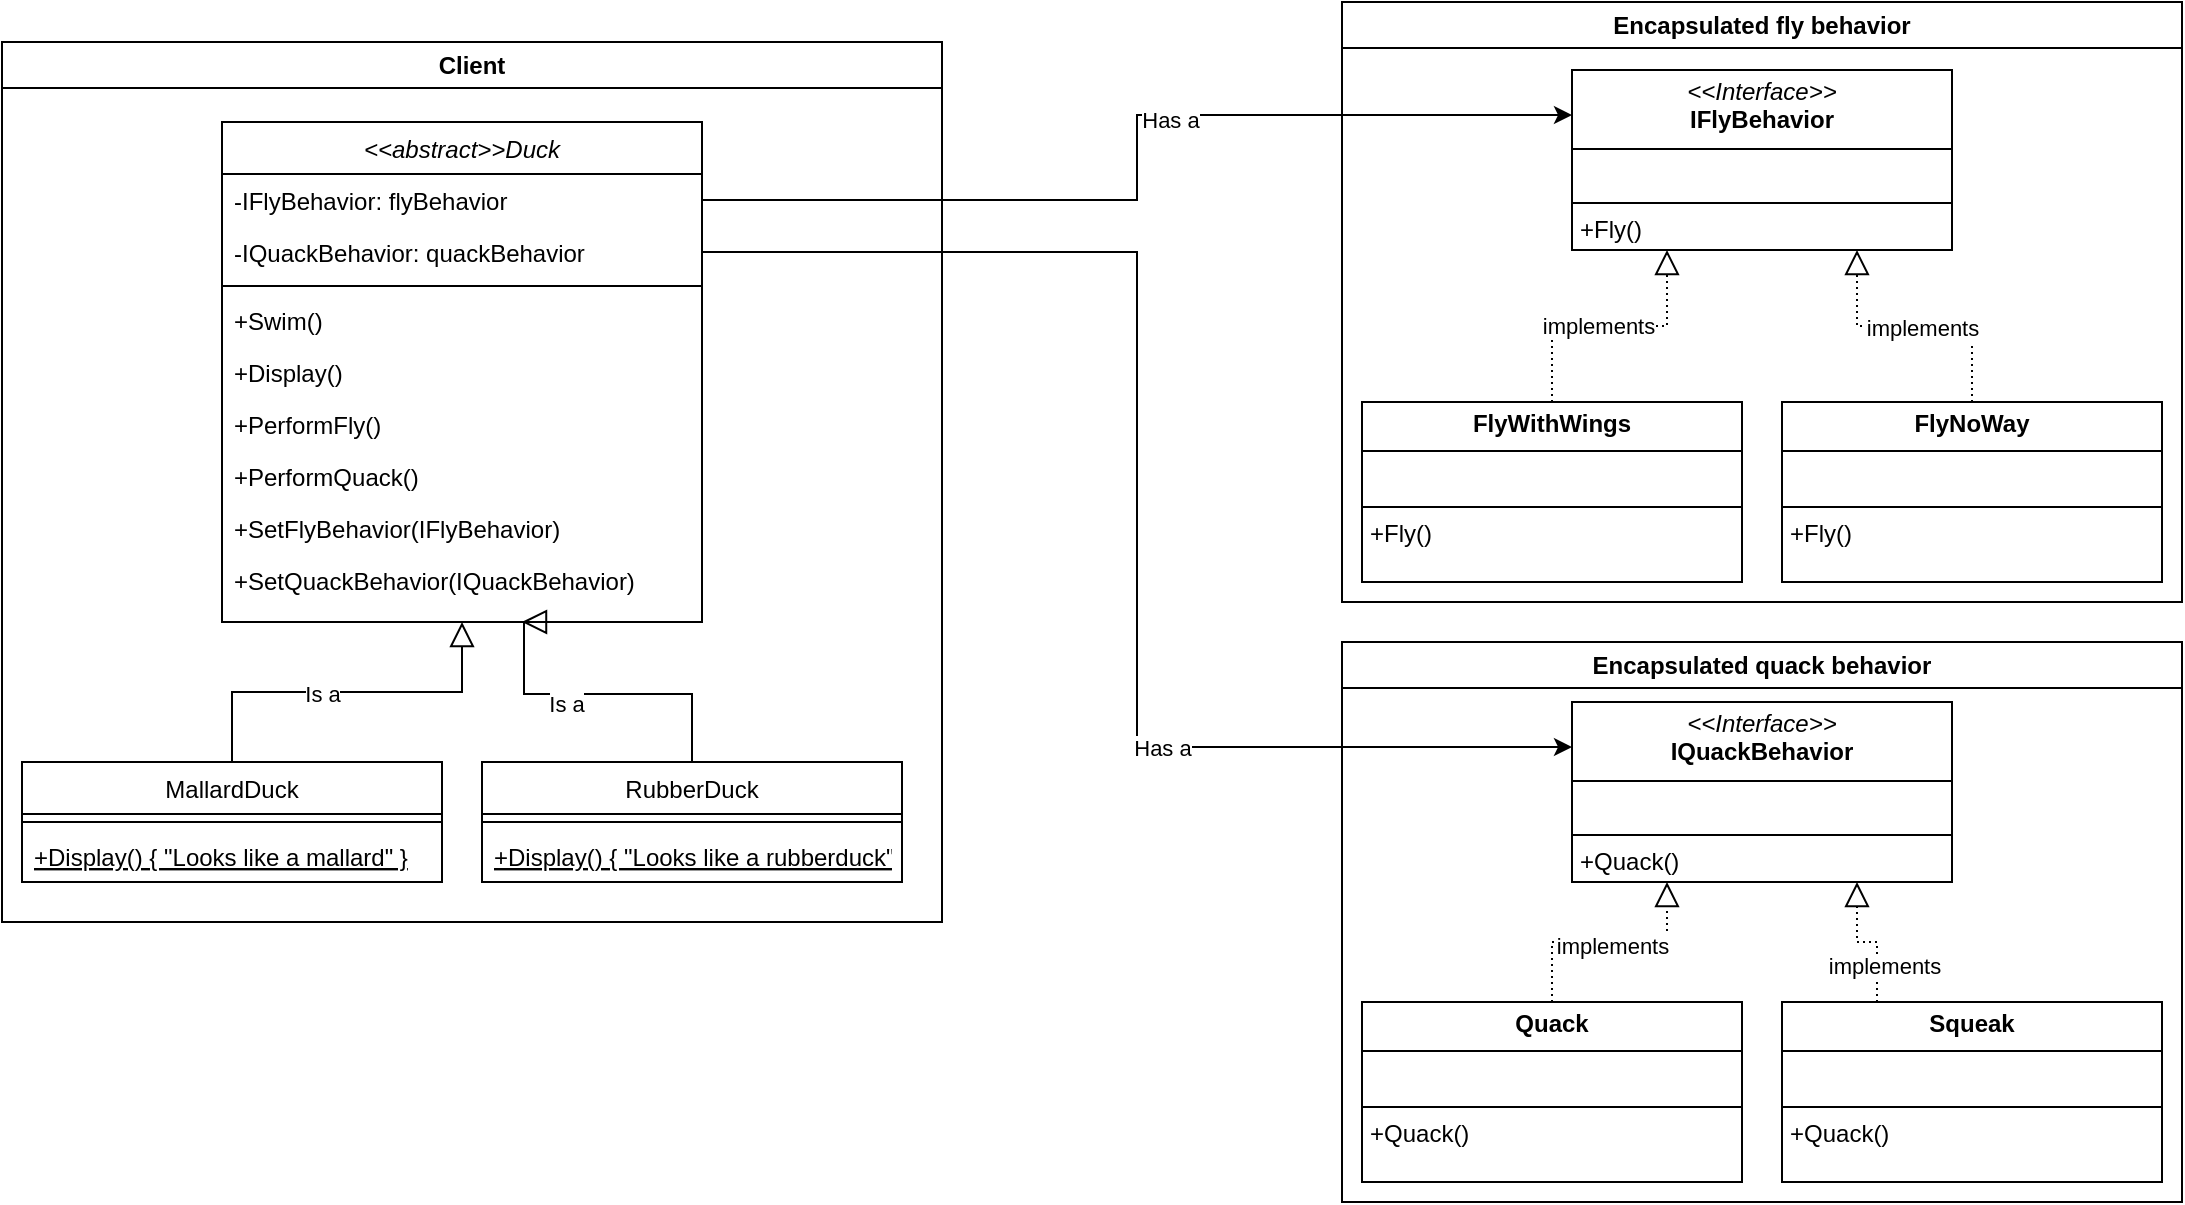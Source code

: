 <mxfile version="26.2.2">
  <diagram id="C5RBs43oDa-KdzZeNtuy" name="Page-1">
    <mxGraphModel dx="2507" dy="989" grid="1" gridSize="10" guides="1" tooltips="1" connect="1" arrows="1" fold="1" page="1" pageScale="1" pageWidth="827" pageHeight="1169" math="0" shadow="0">
      <root>
        <mxCell id="WIyWlLk6GJQsqaUBKTNV-0" />
        <mxCell id="WIyWlLk6GJQsqaUBKTNV-1" parent="WIyWlLk6GJQsqaUBKTNV-0" />
        <mxCell id="o9lIwR9tqeu2BRu8Teuf-15" style="edgeStyle=orthogonalEdgeStyle;rounded=0;orthogonalLoop=1;jettySize=auto;html=1;exitX=1;exitY=0.5;exitDx=0;exitDy=0;entryX=0;entryY=0.25;entryDx=0;entryDy=0;" edge="1" parent="WIyWlLk6GJQsqaUBKTNV-1" source="zkfFHV4jXpPFQw0GAbJ--1" target="o9lIwR9tqeu2BRu8Teuf-6">
          <mxGeometry relative="1" as="geometry" />
        </mxCell>
        <mxCell id="o9lIwR9tqeu2BRu8Teuf-16" value="Has a" style="edgeLabel;html=1;align=center;verticalAlign=middle;resizable=0;points=[];" vertex="1" connectable="0" parent="o9lIwR9tqeu2BRu8Teuf-15">
          <mxGeometry x="0.157" y="-1" relative="1" as="geometry">
            <mxPoint y="1" as="offset" />
          </mxGeometry>
        </mxCell>
        <mxCell id="o9lIwR9tqeu2BRu8Teuf-27" style="edgeStyle=orthogonalEdgeStyle;rounded=0;orthogonalLoop=1;jettySize=auto;html=1;exitX=1;exitY=0.5;exitDx=0;exitDy=0;entryX=0;entryY=0.25;entryDx=0;entryDy=0;" edge="1" parent="WIyWlLk6GJQsqaUBKTNV-1" source="zkfFHV4jXpPFQw0GAbJ--2" target="o9lIwR9tqeu2BRu8Teuf-22">
          <mxGeometry relative="1" as="geometry" />
        </mxCell>
        <mxCell id="o9lIwR9tqeu2BRu8Teuf-35" value="Has a" style="edgeLabel;html=1;align=center;verticalAlign=middle;resizable=0;points=[];" vertex="1" connectable="0" parent="o9lIwR9tqeu2BRu8Teuf-27">
          <mxGeometry x="0.399" y="1" relative="1" as="geometry">
            <mxPoint y="1" as="offset" />
          </mxGeometry>
        </mxCell>
        <mxCell id="o9lIwR9tqeu2BRu8Teuf-36" value="Client" style="swimlane;whiteSpace=wrap;html=1;fillStyle=auto;" vertex="1" parent="WIyWlLk6GJQsqaUBKTNV-1">
          <mxGeometry x="-290" y="90" width="470" height="440" as="geometry">
            <mxRectangle x="-290" y="90" width="70" height="30" as="alternateBounds" />
          </mxGeometry>
        </mxCell>
        <mxCell id="zkfFHV4jXpPFQw0GAbJ--0" value="&lt;&lt;abstract&gt;&gt;Duck" style="swimlane;fontStyle=2;align=center;verticalAlign=top;childLayout=stackLayout;horizontal=1;startSize=26;horizontalStack=0;resizeParent=1;resizeLast=0;collapsible=1;marginBottom=0;rounded=0;shadow=0;strokeWidth=1;" parent="o9lIwR9tqeu2BRu8Teuf-36" vertex="1">
          <mxGeometry x="110" y="40" width="240" height="250" as="geometry">
            <mxRectangle x="230" y="140" width="160" height="26" as="alternateBounds" />
          </mxGeometry>
        </mxCell>
        <mxCell id="zkfFHV4jXpPFQw0GAbJ--1" value="-IFlyBehavior: flyBehavior" style="text;align=left;verticalAlign=top;spacingLeft=4;spacingRight=4;overflow=hidden;rotatable=0;points=[[0,0.5],[1,0.5]];portConstraint=eastwest;" parent="zkfFHV4jXpPFQw0GAbJ--0" vertex="1">
          <mxGeometry y="26" width="240" height="26" as="geometry" />
        </mxCell>
        <mxCell id="zkfFHV4jXpPFQw0GAbJ--2" value="-IQuackBehavior: quackBehavior" style="text;align=left;verticalAlign=top;spacingLeft=4;spacingRight=4;overflow=hidden;rotatable=0;points=[[0,0.5],[1,0.5]];portConstraint=eastwest;rounded=0;shadow=0;html=0;" parent="zkfFHV4jXpPFQw0GAbJ--0" vertex="1">
          <mxGeometry y="52" width="240" height="26" as="geometry" />
        </mxCell>
        <mxCell id="zkfFHV4jXpPFQw0GAbJ--4" value="" style="line;html=1;strokeWidth=1;align=left;verticalAlign=middle;spacingTop=-1;spacingLeft=3;spacingRight=3;rotatable=0;labelPosition=right;points=[];portConstraint=eastwest;" parent="zkfFHV4jXpPFQw0GAbJ--0" vertex="1">
          <mxGeometry y="78" width="240" height="8" as="geometry" />
        </mxCell>
        <mxCell id="zkfFHV4jXpPFQw0GAbJ--5" value="+Swim()" style="text;align=left;verticalAlign=top;spacingLeft=4;spacingRight=4;overflow=hidden;rotatable=0;points=[[0,0.5],[1,0.5]];portConstraint=eastwest;" parent="zkfFHV4jXpPFQw0GAbJ--0" vertex="1">
          <mxGeometry y="86" width="240" height="26" as="geometry" />
        </mxCell>
        <mxCell id="o9lIwR9tqeu2BRu8Teuf-0" value="+Display()" style="text;align=left;verticalAlign=top;spacingLeft=4;spacingRight=4;overflow=hidden;rotatable=0;points=[[0,0.5],[1,0.5]];portConstraint=eastwest;" vertex="1" parent="zkfFHV4jXpPFQw0GAbJ--0">
          <mxGeometry y="112" width="240" height="26" as="geometry" />
        </mxCell>
        <mxCell id="o9lIwR9tqeu2BRu8Teuf-1" value="+PerformFly()" style="text;align=left;verticalAlign=top;spacingLeft=4;spacingRight=4;overflow=hidden;rotatable=0;points=[[0,0.5],[1,0.5]];portConstraint=eastwest;" vertex="1" parent="zkfFHV4jXpPFQw0GAbJ--0">
          <mxGeometry y="138" width="240" height="26" as="geometry" />
        </mxCell>
        <mxCell id="o9lIwR9tqeu2BRu8Teuf-2" value="+PerformQuack()" style="text;align=left;verticalAlign=top;spacingLeft=4;spacingRight=4;overflow=hidden;rotatable=0;points=[[0,0.5],[1,0.5]];portConstraint=eastwest;" vertex="1" parent="zkfFHV4jXpPFQw0GAbJ--0">
          <mxGeometry y="164" width="240" height="26" as="geometry" />
        </mxCell>
        <mxCell id="o9lIwR9tqeu2BRu8Teuf-4" value="+SetFlyBehavior(IFlyBehavior)" style="text;align=left;verticalAlign=top;spacingLeft=4;spacingRight=4;overflow=hidden;rotatable=0;points=[[0,0.5],[1,0.5]];portConstraint=eastwest;" vertex="1" parent="zkfFHV4jXpPFQw0GAbJ--0">
          <mxGeometry y="190" width="240" height="26" as="geometry" />
        </mxCell>
        <mxCell id="o9lIwR9tqeu2BRu8Teuf-5" value="+SetQuackBehavior(IQuackBehavior)" style="text;align=left;verticalAlign=top;spacingLeft=4;spacingRight=4;overflow=hidden;rotatable=0;points=[[0,0.5],[1,0.5]];portConstraint=eastwest;" vertex="1" parent="zkfFHV4jXpPFQw0GAbJ--0">
          <mxGeometry y="216" width="240" height="26" as="geometry" />
        </mxCell>
        <mxCell id="zkfFHV4jXpPFQw0GAbJ--6" value="MallardDuck" style="swimlane;fontStyle=0;align=center;verticalAlign=top;childLayout=stackLayout;horizontal=1;startSize=26;horizontalStack=0;resizeParent=1;resizeLast=0;collapsible=1;marginBottom=0;rounded=0;shadow=0;strokeWidth=1;" parent="o9lIwR9tqeu2BRu8Teuf-36" vertex="1">
          <mxGeometry x="10" y="360" width="210" height="60" as="geometry">
            <mxRectangle x="130" y="380" width="160" height="26" as="alternateBounds" />
          </mxGeometry>
        </mxCell>
        <mxCell id="zkfFHV4jXpPFQw0GAbJ--9" value="" style="line;html=1;strokeWidth=1;align=left;verticalAlign=middle;spacingTop=-1;spacingLeft=3;spacingRight=3;rotatable=0;labelPosition=right;points=[];portConstraint=eastwest;" parent="zkfFHV4jXpPFQw0GAbJ--6" vertex="1">
          <mxGeometry y="26" width="210" height="8" as="geometry" />
        </mxCell>
        <mxCell id="zkfFHV4jXpPFQw0GAbJ--10" value="+Display() { &quot;Looks like a mallard&quot; }" style="text;align=left;verticalAlign=top;spacingLeft=4;spacingRight=4;overflow=hidden;rotatable=0;points=[[0,0.5],[1,0.5]];portConstraint=eastwest;fontStyle=4" parent="zkfFHV4jXpPFQw0GAbJ--6" vertex="1">
          <mxGeometry y="34" width="210" height="26" as="geometry" />
        </mxCell>
        <mxCell id="zkfFHV4jXpPFQw0GAbJ--12" value="" style="endArrow=block;endSize=10;endFill=0;shadow=0;strokeWidth=1;rounded=0;curved=0;edgeStyle=elbowEdgeStyle;elbow=vertical;" parent="o9lIwR9tqeu2BRu8Teuf-36" source="zkfFHV4jXpPFQw0GAbJ--6" target="zkfFHV4jXpPFQw0GAbJ--0" edge="1">
          <mxGeometry width="160" relative="1" as="geometry">
            <mxPoint x="240" y="123" as="sourcePoint" />
            <mxPoint x="240" y="123" as="targetPoint" />
          </mxGeometry>
        </mxCell>
        <mxCell id="o9lIwR9tqeu2BRu8Teuf-18" value="Is a" style="edgeLabel;html=1;align=center;verticalAlign=middle;resizable=0;points=[];" vertex="1" connectable="0" parent="zkfFHV4jXpPFQw0GAbJ--12">
          <mxGeometry x="-0.135" y="-1" relative="1" as="geometry">
            <mxPoint as="offset" />
          </mxGeometry>
        </mxCell>
        <mxCell id="o9lIwR9tqeu2BRu8Teuf-10" style="edgeStyle=orthogonalEdgeStyle;rounded=0;orthogonalLoop=1;jettySize=auto;html=1;curved=0;endArrow=block;endFill=0;endSize=10;" edge="1" parent="o9lIwR9tqeu2BRu8Teuf-36" source="o9lIwR9tqeu2BRu8Teuf-7">
          <mxGeometry relative="1" as="geometry">
            <mxPoint x="260" y="290" as="targetPoint" />
            <Array as="points">
              <mxPoint x="345" y="326" />
              <mxPoint x="261" y="326" />
            </Array>
          </mxGeometry>
        </mxCell>
        <mxCell id="o9lIwR9tqeu2BRu8Teuf-17" value="Is a" style="edgeLabel;html=1;align=center;verticalAlign=middle;resizable=0;points=[];" vertex="1" connectable="0" parent="o9lIwR9tqeu2BRu8Teuf-10">
          <mxGeometry x="0.26" y="5" relative="1" as="geometry">
            <mxPoint as="offset" />
          </mxGeometry>
        </mxCell>
        <mxCell id="o9lIwR9tqeu2BRu8Teuf-7" value="RubberDuck" style="swimlane;fontStyle=0;align=center;verticalAlign=top;childLayout=stackLayout;horizontal=1;startSize=26;horizontalStack=0;resizeParent=1;resizeLast=0;collapsible=1;marginBottom=0;rounded=0;shadow=0;strokeWidth=1;" vertex="1" parent="o9lIwR9tqeu2BRu8Teuf-36">
          <mxGeometry x="240" y="360" width="210" height="60" as="geometry">
            <mxRectangle x="130" y="380" width="160" height="26" as="alternateBounds" />
          </mxGeometry>
        </mxCell>
        <mxCell id="o9lIwR9tqeu2BRu8Teuf-8" value="" style="line;html=1;strokeWidth=1;align=left;verticalAlign=middle;spacingTop=-1;spacingLeft=3;spacingRight=3;rotatable=0;labelPosition=right;points=[];portConstraint=eastwest;" vertex="1" parent="o9lIwR9tqeu2BRu8Teuf-7">
          <mxGeometry y="26" width="210" height="8" as="geometry" />
        </mxCell>
        <mxCell id="o9lIwR9tqeu2BRu8Teuf-9" value="+Display() { &quot;Looks like a rubberduck&quot; }" style="text;align=left;verticalAlign=top;spacingLeft=4;spacingRight=4;overflow=hidden;rotatable=0;points=[[0,0.5],[1,0.5]];portConstraint=eastwest;fontStyle=4" vertex="1" parent="o9lIwR9tqeu2BRu8Teuf-7">
          <mxGeometry y="34" width="210" height="26" as="geometry" />
        </mxCell>
        <mxCell id="o9lIwR9tqeu2BRu8Teuf-37" value="Encapsulated fly behavior" style="swimlane;whiteSpace=wrap;html=1;" vertex="1" parent="WIyWlLk6GJQsqaUBKTNV-1">
          <mxGeometry x="380" y="70" width="420" height="300" as="geometry" />
        </mxCell>
        <mxCell id="o9lIwR9tqeu2BRu8Teuf-6" value="&lt;p style=&quot;margin:0px;margin-top:4px;text-align:center;&quot;&gt;&lt;i&gt;&amp;lt;&amp;lt;Interface&amp;gt;&amp;gt;&lt;/i&gt;&lt;br&gt;&lt;b&gt;IFlyBehavior&lt;/b&gt;&lt;/p&gt;&lt;hr size=&quot;1&quot; style=&quot;border-style:solid;&quot;&gt;&lt;p style=&quot;margin:0px;margin-left:4px;&quot;&gt;&lt;br&gt;&lt;/p&gt;&lt;hr size=&quot;1&quot; style=&quot;border-style:solid;&quot;&gt;&lt;p style=&quot;margin:0px;margin-left:4px;&quot;&gt;+Fly()&lt;/p&gt;" style="verticalAlign=top;align=left;overflow=fill;html=1;whiteSpace=wrap;" vertex="1" parent="o9lIwR9tqeu2BRu8Teuf-37">
          <mxGeometry x="115" y="34" width="190" height="90" as="geometry" />
        </mxCell>
        <mxCell id="o9lIwR9tqeu2BRu8Teuf-29" style="edgeStyle=orthogonalEdgeStyle;rounded=0;orthogonalLoop=1;jettySize=auto;html=1;entryX=0.25;entryY=1;entryDx=0;entryDy=0;dashed=1;dashPattern=1 2;endArrow=block;endFill=0;endSize=10;" edge="1" parent="o9lIwR9tqeu2BRu8Teuf-37" source="o9lIwR9tqeu2BRu8Teuf-11" target="o9lIwR9tqeu2BRu8Teuf-6">
          <mxGeometry relative="1" as="geometry" />
        </mxCell>
        <mxCell id="o9lIwR9tqeu2BRu8Teuf-31" value="implements" style="edgeLabel;html=1;align=center;verticalAlign=middle;resizable=0;points=[];" vertex="1" connectable="0" parent="o9lIwR9tqeu2BRu8Teuf-29">
          <mxGeometry x="-0.09" relative="1" as="geometry">
            <mxPoint as="offset" />
          </mxGeometry>
        </mxCell>
        <mxCell id="o9lIwR9tqeu2BRu8Teuf-11" value="&lt;p style=&quot;margin:0px;margin-top:4px;text-align:center;&quot;&gt;&lt;b&gt;FlyWithWings&lt;/b&gt;&lt;/p&gt;&lt;hr size=&quot;1&quot; style=&quot;border-style:solid;&quot;&gt;&lt;p style=&quot;margin:0px;margin-left:4px;&quot;&gt;&lt;br&gt;&lt;/p&gt;&lt;hr size=&quot;1&quot; style=&quot;border-style:solid;&quot;&gt;&lt;p style=&quot;margin:0px;margin-left:4px;&quot;&gt;+Fly()&lt;/p&gt;" style="verticalAlign=top;align=left;overflow=fill;html=1;whiteSpace=wrap;" vertex="1" parent="o9lIwR9tqeu2BRu8Teuf-37">
          <mxGeometry x="10" y="200" width="190" height="90" as="geometry" />
        </mxCell>
        <mxCell id="o9lIwR9tqeu2BRu8Teuf-30" style="edgeStyle=orthogonalEdgeStyle;rounded=0;orthogonalLoop=1;jettySize=auto;html=1;entryX=0.75;entryY=1;entryDx=0;entryDy=0;dashed=1;dashPattern=1 2;endArrow=block;endFill=0;endSize=10;" edge="1" parent="o9lIwR9tqeu2BRu8Teuf-37" source="o9lIwR9tqeu2BRu8Teuf-12" target="o9lIwR9tqeu2BRu8Teuf-6">
          <mxGeometry relative="1" as="geometry" />
        </mxCell>
        <mxCell id="o9lIwR9tqeu2BRu8Teuf-32" value="implements" style="edgeLabel;html=1;align=center;verticalAlign=middle;resizable=0;points=[];" vertex="1" connectable="0" parent="o9lIwR9tqeu2BRu8Teuf-30">
          <mxGeometry x="-0.059" y="1" relative="1" as="geometry">
            <mxPoint as="offset" />
          </mxGeometry>
        </mxCell>
        <mxCell id="o9lIwR9tqeu2BRu8Teuf-12" value="&lt;p style=&quot;margin:0px;margin-top:4px;text-align:center;&quot;&gt;&lt;b&gt;FlyNoWay&lt;/b&gt;&lt;/p&gt;&lt;hr size=&quot;1&quot; style=&quot;border-style:solid;&quot;&gt;&lt;p style=&quot;margin:0px;margin-left:4px;&quot;&gt;&lt;br&gt;&lt;/p&gt;&lt;hr size=&quot;1&quot; style=&quot;border-style:solid;&quot;&gt;&lt;p style=&quot;margin:0px;margin-left:4px;&quot;&gt;+Fly()&lt;/p&gt;" style="verticalAlign=top;align=left;overflow=fill;html=1;whiteSpace=wrap;" vertex="1" parent="o9lIwR9tqeu2BRu8Teuf-37">
          <mxGeometry x="220" y="200" width="190" height="90" as="geometry" />
        </mxCell>
        <mxCell id="o9lIwR9tqeu2BRu8Teuf-38" value="Encapsulated quack behavior" style="swimlane;whiteSpace=wrap;html=1;" vertex="1" parent="WIyWlLk6GJQsqaUBKTNV-1">
          <mxGeometry x="380" y="390" width="420" height="280" as="geometry" />
        </mxCell>
        <mxCell id="o9lIwR9tqeu2BRu8Teuf-22" value="&lt;p style=&quot;margin:0px;margin-top:4px;text-align:center;&quot;&gt;&lt;i&gt;&amp;lt;&amp;lt;Interface&amp;gt;&amp;gt;&lt;/i&gt;&lt;br&gt;&lt;b&gt;IQuackBehavior&lt;/b&gt;&lt;/p&gt;&lt;hr size=&quot;1&quot; style=&quot;border-style:solid;&quot;&gt;&lt;p style=&quot;margin:0px;margin-left:4px;&quot;&gt;&lt;br&gt;&lt;/p&gt;&lt;hr size=&quot;1&quot; style=&quot;border-style:solid;&quot;&gt;&lt;p style=&quot;margin:0px;margin-left:4px;&quot;&gt;+Quack()&lt;/p&gt;" style="verticalAlign=top;align=left;overflow=fill;html=1;whiteSpace=wrap;" vertex="1" parent="o9lIwR9tqeu2BRu8Teuf-38">
          <mxGeometry x="115" y="30" width="190" height="90" as="geometry" />
        </mxCell>
        <mxCell id="o9lIwR9tqeu2BRu8Teuf-25" style="edgeStyle=orthogonalEdgeStyle;rounded=0;orthogonalLoop=1;jettySize=auto;html=1;entryX=0.25;entryY=1;entryDx=0;entryDy=0;endArrow=block;endFill=0;endSize=10;dashed=1;dashPattern=1 2;" edge="1" parent="o9lIwR9tqeu2BRu8Teuf-38" source="o9lIwR9tqeu2BRu8Teuf-23" target="o9lIwR9tqeu2BRu8Teuf-22">
          <mxGeometry relative="1" as="geometry" />
        </mxCell>
        <mxCell id="o9lIwR9tqeu2BRu8Teuf-33" value="implements" style="edgeLabel;html=1;align=center;verticalAlign=middle;resizable=0;points=[];" vertex="1" connectable="0" parent="o9lIwR9tqeu2BRu8Teuf-25">
          <mxGeometry x="0.021" y="-2" relative="1" as="geometry">
            <mxPoint as="offset" />
          </mxGeometry>
        </mxCell>
        <mxCell id="o9lIwR9tqeu2BRu8Teuf-23" value="&lt;p style=&quot;margin:0px;margin-top:4px;text-align:center;&quot;&gt;&lt;b&gt;Quack&lt;/b&gt;&lt;/p&gt;&lt;hr size=&quot;1&quot; style=&quot;border-style:solid;&quot;&gt;&lt;p style=&quot;margin:0px;margin-left:4px;&quot;&gt;&lt;br&gt;&lt;/p&gt;&lt;hr size=&quot;1&quot; style=&quot;border-style:solid;&quot;&gt;&lt;p style=&quot;margin:0px;margin-left:4px;&quot;&gt;+Quack()&lt;/p&gt;" style="verticalAlign=top;align=left;overflow=fill;html=1;whiteSpace=wrap;" vertex="1" parent="o9lIwR9tqeu2BRu8Teuf-38">
          <mxGeometry x="10" y="180" width="190" height="90" as="geometry" />
        </mxCell>
        <mxCell id="o9lIwR9tqeu2BRu8Teuf-26" style="edgeStyle=orthogonalEdgeStyle;rounded=0;orthogonalLoop=1;jettySize=auto;html=1;exitX=0.25;exitY=0;exitDx=0;exitDy=0;entryX=0.75;entryY=1;entryDx=0;entryDy=0;endArrow=block;endFill=0;endSize=10;dashed=1;dashPattern=1 2;" edge="1" parent="o9lIwR9tqeu2BRu8Teuf-38" source="o9lIwR9tqeu2BRu8Teuf-24" target="o9lIwR9tqeu2BRu8Teuf-22">
          <mxGeometry relative="1" as="geometry" />
        </mxCell>
        <mxCell id="o9lIwR9tqeu2BRu8Teuf-34" value="implements" style="edgeLabel;html=1;align=center;verticalAlign=middle;resizable=0;points=[];" vertex="1" connectable="0" parent="o9lIwR9tqeu2BRu8Teuf-26">
          <mxGeometry x="-0.486" y="-2" relative="1" as="geometry">
            <mxPoint x="1" as="offset" />
          </mxGeometry>
        </mxCell>
        <mxCell id="o9lIwR9tqeu2BRu8Teuf-24" value="&lt;p style=&quot;margin:0px;margin-top:4px;text-align:center;&quot;&gt;&lt;b&gt;Squeak&lt;/b&gt;&lt;/p&gt;&lt;hr size=&quot;1&quot; style=&quot;border-style:solid;&quot;&gt;&lt;p style=&quot;margin:0px;margin-left:4px;&quot;&gt;&lt;br&gt;&lt;/p&gt;&lt;hr size=&quot;1&quot; style=&quot;border-style:solid;&quot;&gt;&lt;p style=&quot;margin:0px;margin-left:4px;&quot;&gt;+Quack()&lt;/p&gt;" style="verticalAlign=top;align=left;overflow=fill;html=1;whiteSpace=wrap;" vertex="1" parent="o9lIwR9tqeu2BRu8Teuf-38">
          <mxGeometry x="220" y="180" width="190" height="90" as="geometry" />
        </mxCell>
      </root>
    </mxGraphModel>
  </diagram>
</mxfile>
